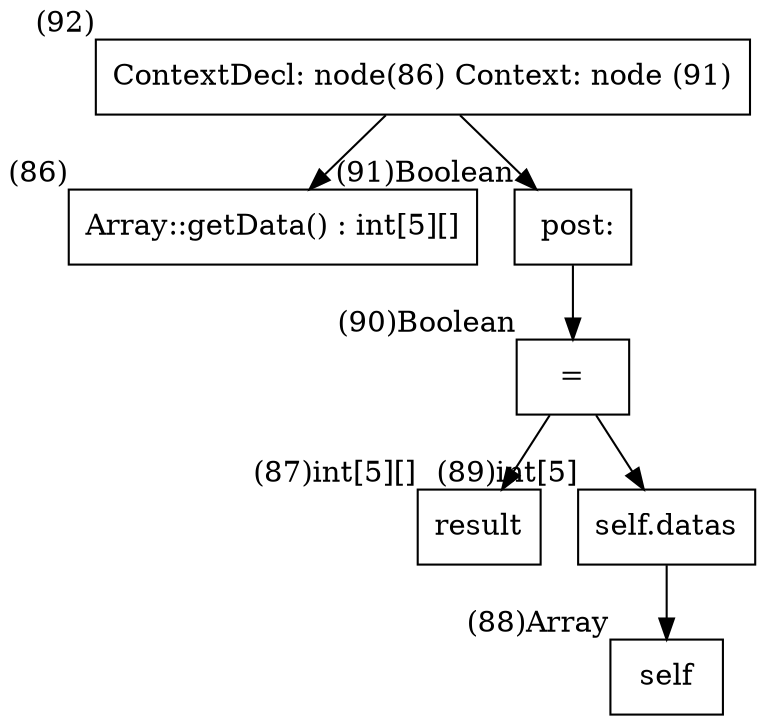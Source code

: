 digraph AST {
  node [shape=box];
  n92 [label="ContextDecl: node(86) Context: node (91)", xlabel="(92)"];
  n92 -> n86;
  n92 -> n91;
  n86 [label="Array::getData() : int[5][]", xlabel="(86)"];
  n91 [label=" post:", xlabel="(91)Boolean"];
  n91 -> n90;
  n90 [label="=", xlabel="(90)Boolean"];
  n90 -> n87;
  n90 -> n89;
  n87 [label="result", xlabel="(87)int[5][]"];
  n89 [label="self.datas", xlabel="(89)int[5]"];
  n89 -> n88;
  n88 [label="self", xlabel="(88)Array"];
}
